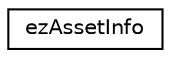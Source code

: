 digraph "Graphical Class Hierarchy"
{
 // LATEX_PDF_SIZE
  edge [fontname="Helvetica",fontsize="10",labelfontname="Helvetica",labelfontsize="10"];
  node [fontname="Helvetica",fontsize="10",shape=record];
  rankdir="LR";
  Node0 [label="ezAssetInfo",height=0.2,width=0.4,color="black", fillcolor="white", style="filled",URL="$dc/d20/structez_asset_info.htm",tooltip=" "];
}
